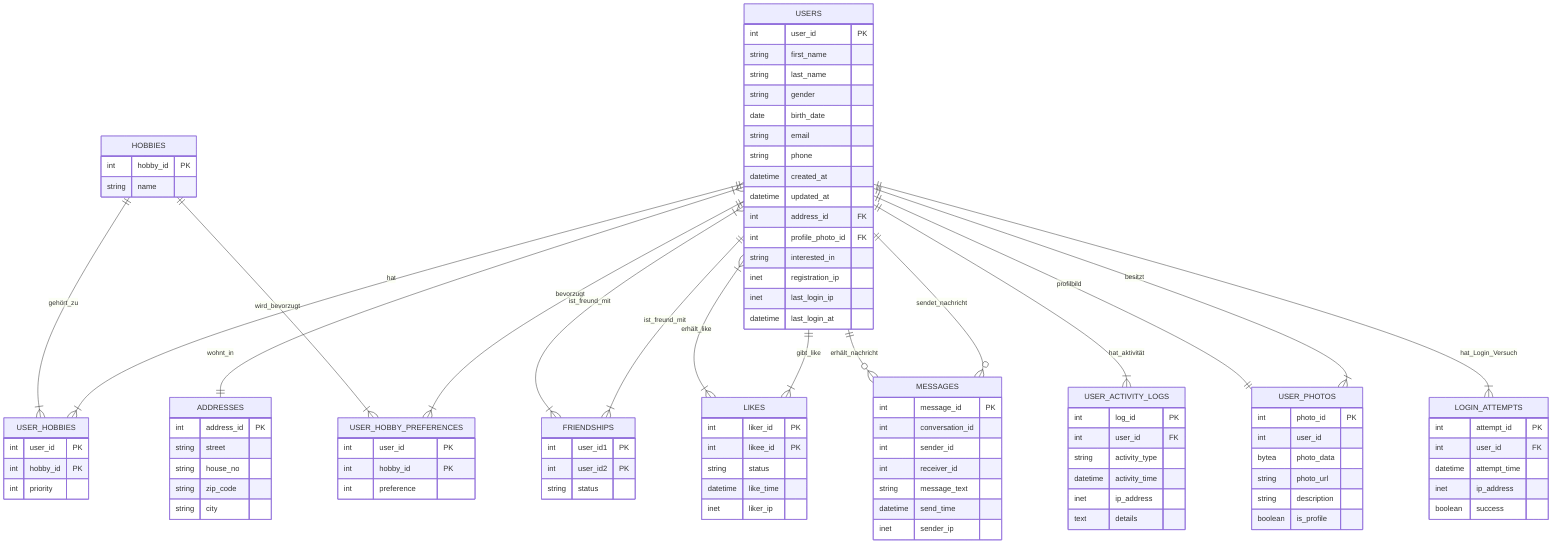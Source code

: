 erDiagram


    USERS {
        int user_id PK
        string first_name
        string last_name
        string gender
        date birth_date
        string email
        string phone
        datetime created_at
        datetime updated_at
        int address_id FK
        int profile_photo_id FK
        string interested_in
        inet registration_ip
        inet last_login_ip
        datetime last_login_at
    }

    ADDRESSES {
        int address_id PK
        string street
        string house_no
        string zip_code
        string city
    }

    HOBBIES {
        int hobby_id PK
        string name
    }

    USER_HOBBIES {
        int user_id PK
        int hobby_id PK
        int priority
    }

    USER_HOBBY_PREFERENCES {
        int user_id PK
        int hobby_id PK
        int preference
    }

    FRIENDSHIPS {
        int user_id1 PK
        int user_id2 PK
        string status
    }

    LIKES {
        int liker_id PK
        int likee_id PK
        string status
        datetime like_time
        inet liker_ip
    }

    MESSAGES {
        int message_id PK
        int conversation_id
        int sender_id
        int receiver_id
        string message_text
        datetime send_time
        inet sender_ip
    }

    USER_PHOTOS {
        int photo_id PK
        int user_id
        bytea photo_data
        string photo_url
        string description
        boolean is_profile
    }

    USER_ACTIVITY_LOGS {
        int log_id PK
        int user_id FK
        string activity_type
        datetime activity_time
        inet ip_address
        text details
    }

    LOGIN_ATTEMPTS {
        int attempt_id PK
        int user_id FK
        datetime attempt_time
        inet ip_address
        boolean success
    }


    %% Beispiel: USER hat genau 1 Adresse, ADDRESS kann von vielen USERn geteilt werden
    USERS }|--|| ADDRESSES : "wohnt_in"

    %% USER_HOBBY: m:n zwischen USER und HOBBY
    USERS ||--|{ USER_HOBBIES : "hat"
    HOBBIES ||--|{ USER_HOBBIES : "gehört_zu"

    %% USER_HOBBY_PREFERENCE: Präferenzen der Hobbys anderer
    USERS ||--|{ USER_HOBBY_PREFERENCES : "bevorzugt"
    HOBBIES ||--|{ USER_HOBBY_PREFERENCES : "wird_bevorzugt"

    %% FRIENDSHIP: m:n (self-join) -> User1 + User2
    USERS ||--|{ FRIENDSHIPS : "ist_freund_mit"
    USERS }|--|{ FRIENDSHIPS : "ist_freund_mit"

    %% LIKE: m:n (selbst), Liker und Likee
    USERS ||--|{ LIKES : "gibt_like"
    USERS }|--|{ LIKES : "erhält_like"

    %% MESSAGE: 1:n (Sender) + 1:n (Empfänger)
    USERS ||--o{ MESSAGES : "sendet_nachricht"
    USERS ||--o{ MESSAGES : "erhält_nachricht"

    %% USER_PHOTO: 1:n (ein User kann mehrere Fotos haben)
    USERS ||--|{ USER_PHOTOS : "besitzt"
    USER_PHOTOS ||--|| USERS : "profilbild"

    %% USER_PHOTO: 1:n (ein User kann mehrere Fotos haben)
    USERS ||--|{ USER_ACTIVITY_LOGS : "hat_aktivität"
    USERS ||--|{ LOGIN_ATTEMPTS : "hat_Login_Versuch"